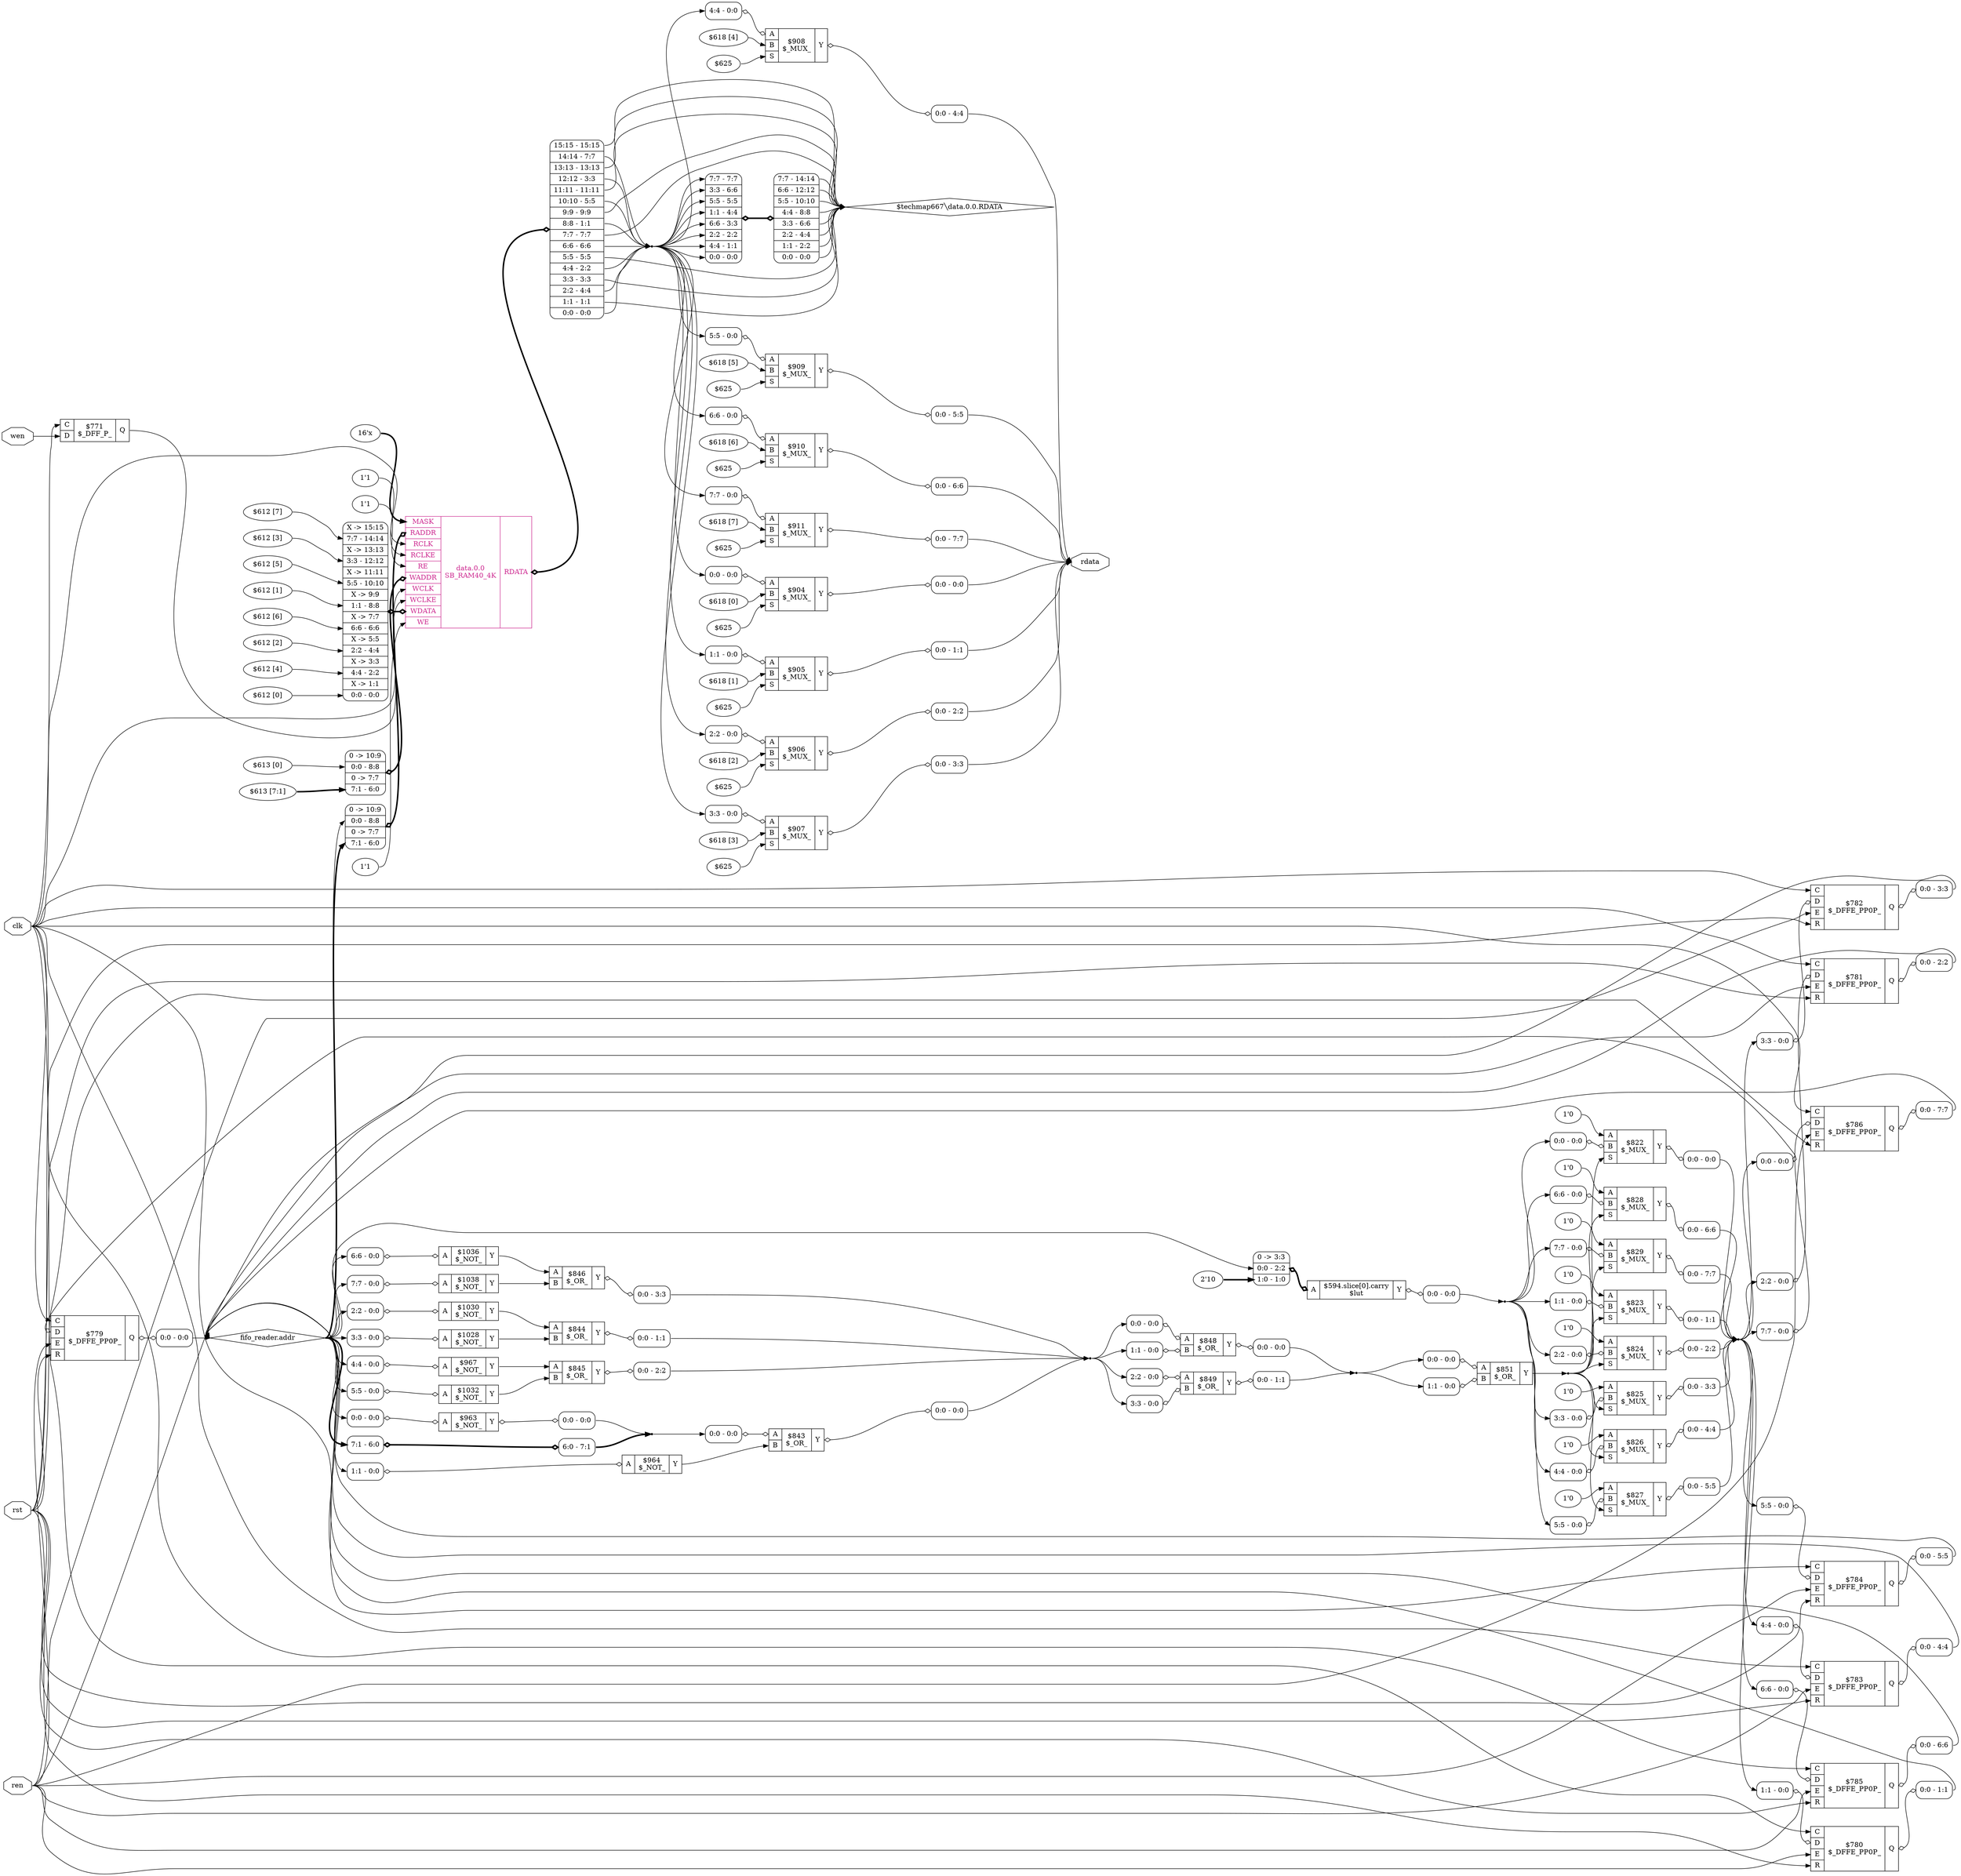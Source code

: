 digraph "fifo" {
rankdir="LR";
remincross=true;
n17 [ shape=octagon, label="clk", color="black", fontcolor="black" ];
n18 [ shape=diamond, label="fifo_reader.addr", color="black", fontcolor="black" ];
n19 [ shape=octagon, label="rdata", color="black", fontcolor="black" ];
n20 [ shape=octagon, label="ren", color="black", fontcolor="black" ];
n21 [ shape=octagon, label="rst", color="black", fontcolor="black" ];
n22 [ shape=octagon, label="wen", color="black", fontcolor="black" ];
v1 [ label="2'10" ];
c25 [ shape=record, label="{{<p23> A}|$594.slice[0].carry\n$lut|{<p24> Y}}",  ];
x0 [ shape=record, style=rounded, label="0 -&gt; 3:3 |<s1> 0:0 - 2:2 |<s0> 1:0 - 1:0 ", color="black", fontcolor="black" ];
x0:e -> c25:p23:w [arrowhead=odiamond, arrowtail=odiamond, dir=both, color="black", fontcolor="black", style="setlinewidth(3)", label=""];
x2 [ shape=record, style=rounded, label="<s0> 0:0 - 0:0 ", color="black", fontcolor="black" ];
c25:p24:e -> x2:w [arrowhead=odiamond, arrowtail=odiamond, dir=both, color="black", fontcolor="black", label=""];
c29 [ shape=record, label="{{<p26> C|<p27> D}|$771\n$_DFF_P_|{<p28> Q}}",  ];
c32 [ shape=record, label="{{<p26> C|<p27> D|<p30> E|<p31> R}|$779\n$_DFFE_PP0P_|{<p28> Q}}",  ];
x3 [ shape=record, style=rounded, label="<s0> 0:0 - 0:0 ", color="black", fontcolor="black" ];
x3:e -> c32:p27:w [arrowhead=odiamond, arrowtail=odiamond, dir=both, color="black", fontcolor="black", label=""];
x4 [ shape=record, style=rounded, label="<s0> 0:0 - 0:0 ", color="black", fontcolor="black" ];
c32:p28:e -> x4:w [arrowhead=odiamond, arrowtail=odiamond, dir=both, color="black", fontcolor="black", label=""];
c33 [ shape=record, label="{{<p26> C|<p27> D|<p30> E|<p31> R}|$780\n$_DFFE_PP0P_|{<p28> Q}}",  ];
x5 [ shape=record, style=rounded, label="<s0> 1:1 - 0:0 ", color="black", fontcolor="black" ];
x5:e -> c33:p27:w [arrowhead=odiamond, arrowtail=odiamond, dir=both, color="black", fontcolor="black", label=""];
x6 [ shape=record, style=rounded, label="<s0> 0:0 - 1:1 ", color="black", fontcolor="black" ];
c33:p28:e -> x6:w [arrowhead=odiamond, arrowtail=odiamond, dir=both, color="black", fontcolor="black", label=""];
c34 [ shape=record, label="{{<p26> C|<p27> D|<p30> E|<p31> R}|$781\n$_DFFE_PP0P_|{<p28> Q}}",  ];
x7 [ shape=record, style=rounded, label="<s0> 2:2 - 0:0 ", color="black", fontcolor="black" ];
x7:e -> c34:p27:w [arrowhead=odiamond, arrowtail=odiamond, dir=both, color="black", fontcolor="black", label=""];
x8 [ shape=record, style=rounded, label="<s0> 0:0 - 2:2 ", color="black", fontcolor="black" ];
c34:p28:e -> x8:w [arrowhead=odiamond, arrowtail=odiamond, dir=both, color="black", fontcolor="black", label=""];
c35 [ shape=record, label="{{<p26> C|<p27> D|<p30> E|<p31> R}|$782\n$_DFFE_PP0P_|{<p28> Q}}",  ];
x9 [ shape=record, style=rounded, label="<s0> 3:3 - 0:0 ", color="black", fontcolor="black" ];
x9:e -> c35:p27:w [arrowhead=odiamond, arrowtail=odiamond, dir=both, color="black", fontcolor="black", label=""];
x10 [ shape=record, style=rounded, label="<s0> 0:0 - 3:3 ", color="black", fontcolor="black" ];
c35:p28:e -> x10:w [arrowhead=odiamond, arrowtail=odiamond, dir=both, color="black", fontcolor="black", label=""];
c36 [ shape=record, label="{{<p26> C|<p27> D|<p30> E|<p31> R}|$783\n$_DFFE_PP0P_|{<p28> Q}}",  ];
x11 [ shape=record, style=rounded, label="<s0> 4:4 - 0:0 ", color="black", fontcolor="black" ];
x11:e -> c36:p27:w [arrowhead=odiamond, arrowtail=odiamond, dir=both, color="black", fontcolor="black", label=""];
x12 [ shape=record, style=rounded, label="<s0> 0:0 - 4:4 ", color="black", fontcolor="black" ];
c36:p28:e -> x12:w [arrowhead=odiamond, arrowtail=odiamond, dir=both, color="black", fontcolor="black", label=""];
c37 [ shape=record, label="{{<p26> C|<p27> D|<p30> E|<p31> R}|$784\n$_DFFE_PP0P_|{<p28> Q}}",  ];
x13 [ shape=record, style=rounded, label="<s0> 5:5 - 0:0 ", color="black", fontcolor="black" ];
x13:e -> c37:p27:w [arrowhead=odiamond, arrowtail=odiamond, dir=both, color="black", fontcolor="black", label=""];
x14 [ shape=record, style=rounded, label="<s0> 0:0 - 5:5 ", color="black", fontcolor="black" ];
c37:p28:e -> x14:w [arrowhead=odiamond, arrowtail=odiamond, dir=both, color="black", fontcolor="black", label=""];
c38 [ shape=record, label="{{<p26> C|<p27> D|<p30> E|<p31> R}|$785\n$_DFFE_PP0P_|{<p28> Q}}",  ];
x15 [ shape=record, style=rounded, label="<s0> 6:6 - 0:0 ", color="black", fontcolor="black" ];
x15:e -> c38:p27:w [arrowhead=odiamond, arrowtail=odiamond, dir=both, color="black", fontcolor="black", label=""];
x16 [ shape=record, style=rounded, label="<s0> 0:0 - 6:6 ", color="black", fontcolor="black" ];
c38:p28:e -> x16:w [arrowhead=odiamond, arrowtail=odiamond, dir=both, color="black", fontcolor="black", label=""];
c39 [ shape=record, label="{{<p26> C|<p27> D|<p30> E|<p31> R}|$786\n$_DFFE_PP0P_|{<p28> Q}}",  ];
x17 [ shape=record, style=rounded, label="<s0> 7:7 - 0:0 ", color="black", fontcolor="black" ];
x17:e -> c39:p27:w [arrowhead=odiamond, arrowtail=odiamond, dir=both, color="black", fontcolor="black", label=""];
x18 [ shape=record, style=rounded, label="<s0> 0:0 - 7:7 ", color="black", fontcolor="black" ];
c39:p28:e -> x18:w [arrowhead=odiamond, arrowtail=odiamond, dir=both, color="black", fontcolor="black", label=""];
c40 [ shape=record, label="{{<p23> A}|$1028\n$_NOT_|{<p24> Y}}",  ];
x19 [ shape=record, style=rounded, label="<s0> 3:3 - 0:0 ", color="black", fontcolor="black" ];
x19:e -> c40:p23:w [arrowhead=odiamond, arrowtail=odiamond, dir=both, color="black", fontcolor="black", label=""];
c41 [ shape=record, label="{{<p23> A}|$1030\n$_NOT_|{<p24> Y}}",  ];
x20 [ shape=record, style=rounded, label="<s0> 2:2 - 0:0 ", color="black", fontcolor="black" ];
x20:e -> c41:p23:w [arrowhead=odiamond, arrowtail=odiamond, dir=both, color="black", fontcolor="black", label=""];
c42 [ shape=record, label="{{<p23> A}|$1032\n$_NOT_|{<p24> Y}}",  ];
x21 [ shape=record, style=rounded, label="<s0> 5:5 - 0:0 ", color="black", fontcolor="black" ];
x21:e -> c42:p23:w [arrowhead=odiamond, arrowtail=odiamond, dir=both, color="black", fontcolor="black", label=""];
c43 [ shape=record, label="{{<p23> A}|$1036\n$_NOT_|{<p24> Y}}",  ];
x22 [ shape=record, style=rounded, label="<s0> 6:6 - 0:0 ", color="black", fontcolor="black" ];
x22:e -> c43:p23:w [arrowhead=odiamond, arrowtail=odiamond, dir=both, color="black", fontcolor="black", label=""];
c44 [ shape=record, label="{{<p23> A}|$1038\n$_NOT_|{<p24> Y}}",  ];
x23 [ shape=record, style=rounded, label="<s0> 7:7 - 0:0 ", color="black", fontcolor="black" ];
x23:e -> c44:p23:w [arrowhead=odiamond, arrowtail=odiamond, dir=both, color="black", fontcolor="black", label=""];
c46 [ shape=record, label="{{<p23> A|<p45> B}|$843\n$_OR_|{<p24> Y}}",  ];
x24 [ shape=record, style=rounded, label="<s0> 0:0 - 0:0 ", color="black", fontcolor="black" ];
x24:e -> c46:p23:w [arrowhead=odiamond, arrowtail=odiamond, dir=both, color="black", fontcolor="black", label=""];
x25 [ shape=record, style=rounded, label="<s0> 0:0 - 0:0 ", color="black", fontcolor="black" ];
c46:p24:e -> x25:w [arrowhead=odiamond, arrowtail=odiamond, dir=both, color="black", fontcolor="black", label=""];
c47 [ shape=record, label="{{<p23> A|<p45> B}|$844\n$_OR_|{<p24> Y}}",  ];
x26 [ shape=record, style=rounded, label="<s0> 0:0 - 1:1 ", color="black", fontcolor="black" ];
c47:p24:e -> x26:w [arrowhead=odiamond, arrowtail=odiamond, dir=both, color="black", fontcolor="black", label=""];
c48 [ shape=record, label="{{<p23> A|<p45> B}|$845\n$_OR_|{<p24> Y}}",  ];
x27 [ shape=record, style=rounded, label="<s0> 0:0 - 2:2 ", color="black", fontcolor="black" ];
c48:p24:e -> x27:w [arrowhead=odiamond, arrowtail=odiamond, dir=both, color="black", fontcolor="black", label=""];
c49 [ shape=record, label="{{<p23> A|<p45> B}|$846\n$_OR_|{<p24> Y}}",  ];
x28 [ shape=record, style=rounded, label="<s0> 0:0 - 3:3 ", color="black", fontcolor="black" ];
c49:p24:e -> x28:w [arrowhead=odiamond, arrowtail=odiamond, dir=both, color="black", fontcolor="black", label=""];
c50 [ shape=record, label="{{<p23> A|<p45> B}|$848\n$_OR_|{<p24> Y}}",  ];
x29 [ shape=record, style=rounded, label="<s0> 0:0 - 0:0 ", color="black", fontcolor="black" ];
x29:e -> c50:p23:w [arrowhead=odiamond, arrowtail=odiamond, dir=both, color="black", fontcolor="black", label=""];
x30 [ shape=record, style=rounded, label="<s0> 1:1 - 0:0 ", color="black", fontcolor="black" ];
x30:e -> c50:p45:w [arrowhead=odiamond, arrowtail=odiamond, dir=both, color="black", fontcolor="black", label=""];
x31 [ shape=record, style=rounded, label="<s0> 0:0 - 0:0 ", color="black", fontcolor="black" ];
c50:p24:e -> x31:w [arrowhead=odiamond, arrowtail=odiamond, dir=both, color="black", fontcolor="black", label=""];
c51 [ shape=record, label="{{<p23> A|<p45> B}|$849\n$_OR_|{<p24> Y}}",  ];
x32 [ shape=record, style=rounded, label="<s0> 2:2 - 0:0 ", color="black", fontcolor="black" ];
x32:e -> c51:p23:w [arrowhead=odiamond, arrowtail=odiamond, dir=both, color="black", fontcolor="black", label=""];
x33 [ shape=record, style=rounded, label="<s0> 3:3 - 0:0 ", color="black", fontcolor="black" ];
x33:e -> c51:p45:w [arrowhead=odiamond, arrowtail=odiamond, dir=both, color="black", fontcolor="black", label=""];
x34 [ shape=record, style=rounded, label="<s0> 0:0 - 1:1 ", color="black", fontcolor="black" ];
c51:p24:e -> x34:w [arrowhead=odiamond, arrowtail=odiamond, dir=both, color="black", fontcolor="black", label=""];
c52 [ shape=record, label="{{<p23> A|<p45> B}|$851\n$_OR_|{<p24> Y}}",  ];
x35 [ shape=record, style=rounded, label="<s0> 0:0 - 0:0 ", color="black", fontcolor="black" ];
x35:e -> c52:p23:w [arrowhead=odiamond, arrowtail=odiamond, dir=both, color="black", fontcolor="black", label=""];
x36 [ shape=record, style=rounded, label="<s0> 1:1 - 0:0 ", color="black", fontcolor="black" ];
x36:e -> c52:p45:w [arrowhead=odiamond, arrowtail=odiamond, dir=both, color="black", fontcolor="black", label=""];
v37 [ label="1'0" ];
c54 [ shape=record, label="{{<p23> A|<p45> B|<p53> S}|$822\n$_MUX_|{<p24> Y}}",  ];
x38 [ shape=record, style=rounded, label="<s0> 0:0 - 0:0 ", color="black", fontcolor="black" ];
x38:e -> c54:p45:w [arrowhead=odiamond, arrowtail=odiamond, dir=both, color="black", fontcolor="black", label=""];
x39 [ shape=record, style=rounded, label="<s0> 0:0 - 0:0 ", color="black", fontcolor="black" ];
c54:p24:e -> x39:w [arrowhead=odiamond, arrowtail=odiamond, dir=both, color="black", fontcolor="black", label=""];
v40 [ label="1'0" ];
c55 [ shape=record, label="{{<p23> A|<p45> B|<p53> S}|$823\n$_MUX_|{<p24> Y}}",  ];
x41 [ shape=record, style=rounded, label="<s0> 1:1 - 0:0 ", color="black", fontcolor="black" ];
x41:e -> c55:p45:w [arrowhead=odiamond, arrowtail=odiamond, dir=both, color="black", fontcolor="black", label=""];
x42 [ shape=record, style=rounded, label="<s0> 0:0 - 1:1 ", color="black", fontcolor="black" ];
c55:p24:e -> x42:w [arrowhead=odiamond, arrowtail=odiamond, dir=both, color="black", fontcolor="black", label=""];
v43 [ label="1'0" ];
c56 [ shape=record, label="{{<p23> A|<p45> B|<p53> S}|$824\n$_MUX_|{<p24> Y}}",  ];
x44 [ shape=record, style=rounded, label="<s0> 2:2 - 0:0 ", color="black", fontcolor="black" ];
x44:e -> c56:p45:w [arrowhead=odiamond, arrowtail=odiamond, dir=both, color="black", fontcolor="black", label=""];
x45 [ shape=record, style=rounded, label="<s0> 0:0 - 2:2 ", color="black", fontcolor="black" ];
c56:p24:e -> x45:w [arrowhead=odiamond, arrowtail=odiamond, dir=both, color="black", fontcolor="black", label=""];
v46 [ label="1'0" ];
c57 [ shape=record, label="{{<p23> A|<p45> B|<p53> S}|$825\n$_MUX_|{<p24> Y}}",  ];
x47 [ shape=record, style=rounded, label="<s0> 3:3 - 0:0 ", color="black", fontcolor="black" ];
x47:e -> c57:p45:w [arrowhead=odiamond, arrowtail=odiamond, dir=both, color="black", fontcolor="black", label=""];
x48 [ shape=record, style=rounded, label="<s0> 0:0 - 3:3 ", color="black", fontcolor="black" ];
c57:p24:e -> x48:w [arrowhead=odiamond, arrowtail=odiamond, dir=both, color="black", fontcolor="black", label=""];
v49 [ label="1'0" ];
c58 [ shape=record, label="{{<p23> A|<p45> B|<p53> S}|$826\n$_MUX_|{<p24> Y}}",  ];
x50 [ shape=record, style=rounded, label="<s0> 4:4 - 0:0 ", color="black", fontcolor="black" ];
x50:e -> c58:p45:w [arrowhead=odiamond, arrowtail=odiamond, dir=both, color="black", fontcolor="black", label=""];
x51 [ shape=record, style=rounded, label="<s0> 0:0 - 4:4 ", color="black", fontcolor="black" ];
c58:p24:e -> x51:w [arrowhead=odiamond, arrowtail=odiamond, dir=both, color="black", fontcolor="black", label=""];
v52 [ label="1'0" ];
c59 [ shape=record, label="{{<p23> A|<p45> B|<p53> S}|$827\n$_MUX_|{<p24> Y}}",  ];
x53 [ shape=record, style=rounded, label="<s0> 5:5 - 0:0 ", color="black", fontcolor="black" ];
x53:e -> c59:p45:w [arrowhead=odiamond, arrowtail=odiamond, dir=both, color="black", fontcolor="black", label=""];
x54 [ shape=record, style=rounded, label="<s0> 0:0 - 5:5 ", color="black", fontcolor="black" ];
c59:p24:e -> x54:w [arrowhead=odiamond, arrowtail=odiamond, dir=both, color="black", fontcolor="black", label=""];
v55 [ label="1'0" ];
c60 [ shape=record, label="{{<p23> A|<p45> B|<p53> S}|$828\n$_MUX_|{<p24> Y}}",  ];
x56 [ shape=record, style=rounded, label="<s0> 6:6 - 0:0 ", color="black", fontcolor="black" ];
x56:e -> c60:p45:w [arrowhead=odiamond, arrowtail=odiamond, dir=both, color="black", fontcolor="black", label=""];
x57 [ shape=record, style=rounded, label="<s0> 0:0 - 6:6 ", color="black", fontcolor="black" ];
c60:p24:e -> x57:w [arrowhead=odiamond, arrowtail=odiamond, dir=both, color="black", fontcolor="black", label=""];
v58 [ label="1'0" ];
c61 [ shape=record, label="{{<p23> A|<p45> B|<p53> S}|$829\n$_MUX_|{<p24> Y}}",  ];
x59 [ shape=record, style=rounded, label="<s0> 7:7 - 0:0 ", color="black", fontcolor="black" ];
x59:e -> c61:p45:w [arrowhead=odiamond, arrowtail=odiamond, dir=both, color="black", fontcolor="black", label=""];
x60 [ shape=record, style=rounded, label="<s0> 0:0 - 7:7 ", color="black", fontcolor="black" ];
c61:p24:e -> x60:w [arrowhead=odiamond, arrowtail=odiamond, dir=both, color="black", fontcolor="black", label=""];
v62 [ label="$618 [0]" ];
v63 [ label="$625" ];
c62 [ shape=record, label="{{<p23> A|<p45> B|<p53> S}|$904\n$_MUX_|{<p24> Y}}",  ];
x61 [ shape=record, style=rounded, label="<s0> 0:0 - 0:0 ", color="black", fontcolor="black" ];
x61:e -> c62:p23:w [arrowhead=odiamond, arrowtail=odiamond, dir=both, color="black", fontcolor="black", label=""];
x64 [ shape=record, style=rounded, label="<s0> 0:0 - 0:0 ", color="black", fontcolor="black" ];
c62:p24:e -> x64:w [arrowhead=odiamond, arrowtail=odiamond, dir=both, color="black", fontcolor="black", label=""];
v66 [ label="$618 [1]" ];
v67 [ label="$625" ];
c63 [ shape=record, label="{{<p23> A|<p45> B|<p53> S}|$905\n$_MUX_|{<p24> Y}}",  ];
x65 [ shape=record, style=rounded, label="<s0> 1:1 - 0:0 ", color="black", fontcolor="black" ];
x65:e -> c63:p23:w [arrowhead=odiamond, arrowtail=odiamond, dir=both, color="black", fontcolor="black", label=""];
x68 [ shape=record, style=rounded, label="<s0> 0:0 - 1:1 ", color="black", fontcolor="black" ];
c63:p24:e -> x68:w [arrowhead=odiamond, arrowtail=odiamond, dir=both, color="black", fontcolor="black", label=""];
v70 [ label="$618 [2]" ];
v71 [ label="$625" ];
c64 [ shape=record, label="{{<p23> A|<p45> B|<p53> S}|$906\n$_MUX_|{<p24> Y}}",  ];
x69 [ shape=record, style=rounded, label="<s0> 2:2 - 0:0 ", color="black", fontcolor="black" ];
x69:e -> c64:p23:w [arrowhead=odiamond, arrowtail=odiamond, dir=both, color="black", fontcolor="black", label=""];
x72 [ shape=record, style=rounded, label="<s0> 0:0 - 2:2 ", color="black", fontcolor="black" ];
c64:p24:e -> x72:w [arrowhead=odiamond, arrowtail=odiamond, dir=both, color="black", fontcolor="black", label=""];
v74 [ label="$618 [3]" ];
v75 [ label="$625" ];
c65 [ shape=record, label="{{<p23> A|<p45> B|<p53> S}|$907\n$_MUX_|{<p24> Y}}",  ];
x73 [ shape=record, style=rounded, label="<s0> 3:3 - 0:0 ", color="black", fontcolor="black" ];
x73:e -> c65:p23:w [arrowhead=odiamond, arrowtail=odiamond, dir=both, color="black", fontcolor="black", label=""];
x76 [ shape=record, style=rounded, label="<s0> 0:0 - 3:3 ", color="black", fontcolor="black" ];
c65:p24:e -> x76:w [arrowhead=odiamond, arrowtail=odiamond, dir=both, color="black", fontcolor="black", label=""];
v78 [ label="$618 [4]" ];
v79 [ label="$625" ];
c66 [ shape=record, label="{{<p23> A|<p45> B|<p53> S}|$908\n$_MUX_|{<p24> Y}}",  ];
x77 [ shape=record, style=rounded, label="<s0> 4:4 - 0:0 ", color="black", fontcolor="black" ];
x77:e -> c66:p23:w [arrowhead=odiamond, arrowtail=odiamond, dir=both, color="black", fontcolor="black", label=""];
x80 [ shape=record, style=rounded, label="<s0> 0:0 - 4:4 ", color="black", fontcolor="black" ];
c66:p24:e -> x80:w [arrowhead=odiamond, arrowtail=odiamond, dir=both, color="black", fontcolor="black", label=""];
v82 [ label="$618 [5]" ];
v83 [ label="$625" ];
c67 [ shape=record, label="{{<p23> A|<p45> B|<p53> S}|$909\n$_MUX_|{<p24> Y}}",  ];
x81 [ shape=record, style=rounded, label="<s0> 5:5 - 0:0 ", color="black", fontcolor="black" ];
x81:e -> c67:p23:w [arrowhead=odiamond, arrowtail=odiamond, dir=both, color="black", fontcolor="black", label=""];
x84 [ shape=record, style=rounded, label="<s0> 0:0 - 5:5 ", color="black", fontcolor="black" ];
c67:p24:e -> x84:w [arrowhead=odiamond, arrowtail=odiamond, dir=both, color="black", fontcolor="black", label=""];
v86 [ label="$618 [6]" ];
v87 [ label="$625" ];
c68 [ shape=record, label="{{<p23> A|<p45> B|<p53> S}|$910\n$_MUX_|{<p24> Y}}",  ];
x85 [ shape=record, style=rounded, label="<s0> 6:6 - 0:0 ", color="black", fontcolor="black" ];
x85:e -> c68:p23:w [arrowhead=odiamond, arrowtail=odiamond, dir=both, color="black", fontcolor="black", label=""];
x88 [ shape=record, style=rounded, label="<s0> 0:0 - 6:6 ", color="black", fontcolor="black" ];
c68:p24:e -> x88:w [arrowhead=odiamond, arrowtail=odiamond, dir=both, color="black", fontcolor="black", label=""];
v90 [ label="$618 [7]" ];
v91 [ label="$625" ];
c69 [ shape=record, label="{{<p23> A|<p45> B|<p53> S}|$911\n$_MUX_|{<p24> Y}}",  ];
x89 [ shape=record, style=rounded, label="<s0> 7:7 - 0:0 ", color="black", fontcolor="black" ];
x89:e -> c69:p23:w [arrowhead=odiamond, arrowtail=odiamond, dir=both, color="black", fontcolor="black", label=""];
x92 [ shape=record, style=rounded, label="<s0> 0:0 - 7:7 ", color="black", fontcolor="black" ];
c69:p24:e -> x92:w [arrowhead=odiamond, arrowtail=odiamond, dir=both, color="black", fontcolor="black", label=""];
c70 [ shape=record, label="{{<p23> A}|$963\n$_NOT_|{<p24> Y}}",  ];
x93 [ shape=record, style=rounded, label="<s0> 0:0 - 0:0 ", color="black", fontcolor="black" ];
x93:e -> c70:p23:w [arrowhead=odiamond, arrowtail=odiamond, dir=both, color="black", fontcolor="black", label=""];
x94 [ shape=record, style=rounded, label="<s0> 0:0 - 0:0 ", color="black", fontcolor="black" ];
c70:p24:e -> x94:w [arrowhead=odiamond, arrowtail=odiamond, dir=both, color="black", fontcolor="black", label=""];
c71 [ shape=record, label="{{<p23> A}|$964\n$_NOT_|{<p24> Y}}",  ];
x95 [ shape=record, style=rounded, label="<s0> 1:1 - 0:0 ", color="black", fontcolor="black" ];
x95:e -> c71:p23:w [arrowhead=odiamond, arrowtail=odiamond, dir=both, color="black", fontcolor="black", label=""];
c72 [ shape=record, label="{{<p23> A}|$967\n$_NOT_|{<p24> Y}}",  ];
x96 [ shape=record, style=rounded, label="<s0> 4:4 - 0:0 ", color="black", fontcolor="black" ];
x96:e -> c72:p23:w [arrowhead=odiamond, arrowtail=odiamond, dir=both, color="black", fontcolor="black", label=""];
v97 [ label="16'x" ];
v99 [ label="1'1" ];
v101 [ label="1'1" ];
v103 [ label="$613 [0]" ];
v104 [ label="$613 [7:1]" ];
v106 [ label="$612 [7]" ];
v107 [ label="$612 [3]" ];
v108 [ label="$612 [5]" ];
v109 [ label="$612 [1]" ];
v110 [ label="$612 [6]" ];
v111 [ label="$612 [2]" ];
v112 [ label="$612 [4]" ];
v113 [ label="$612 [0]" ];
v114 [ label="1'1" ];
c84 [ shape=record, label="{{<p73> MASK|<p74> RADDR|<p75> RCLK|<p76> RCLKE|<p77> RE|<p78> WADDR|<p79> WCLK|<p80> WCLKE|<p81> WDATA|<p82> WE}|data.0.0\nSB_RAM40_4K|{<p83> RDATA}}", color="maroon3", fontcolor="maroon3" ];
x98 [ shape=record, style=rounded, label="0 -&gt; 10:9 |<s2> 0:0 - 8:8 |0 -&gt; 7:7 |<s0> 7:1 - 6:0 ", color="black", fontcolor="black" ];
x98:e -> c84:p74:w [arrowhead=odiamond, arrowtail=odiamond, dir=both, color="black", fontcolor="black", style="setlinewidth(3)", label=""];
x100 [ shape=record, style=rounded, label="<s15> 15:15 - 15:15 |<s14> 14:14 - 7:7 |<s13> 13:13 - 13:13 |<s12> 12:12 - 3:3 |<s11> 11:11 - 11:11 |<s10> 10:10 - 5:5 |<s9> 9:9 - 9:9 |<s8> 8:8 - 1:1 |<s7> 7:7 - 7:7 |<s6> 6:6 - 6:6 |<s5> 5:5 - 5:5 |<s4> 4:4 - 2:2 |<s3> 3:3 - 3:3 |<s2> 2:2 - 4:4 |<s1> 1:1 - 1:1 |<s0> 0:0 - 0:0 ", color="black", fontcolor="black" ];
c84:p83:e -> x100:w [arrowhead=odiamond, arrowtail=odiamond, dir=both, color="black", fontcolor="black", style="setlinewidth(3)", label=""];
x102 [ shape=record, style=rounded, label="0 -&gt; 10:9 |<s2> 0:0 - 8:8 |0 -&gt; 7:7 |<s0> 7:1 - 6:0 ", color="black", fontcolor="black" ];
x102:e -> c84:p78:w [arrowhead=odiamond, arrowtail=odiamond, dir=both, color="black", fontcolor="black", style="setlinewidth(3)", label=""];
x105 [ shape=record, style=rounded, label="X -&gt; 15:15 |<s14> 7:7 - 14:14 |X -&gt; 13:13 |<s12> 3:3 - 12:12 |X -&gt; 11:11 |<s10> 5:5 - 10:10 |X -&gt; 9:9 |<s8> 1:1 - 8:8 |X -&gt; 7:7 |<s6> 6:6 - 6:6 |X -&gt; 5:5 |<s4> 2:2 - 4:4 |X -&gt; 3:3 |<s2> 4:4 - 2:2 |X -&gt; 1:1 |<s0> 0:0 - 0:0 ", color="black", fontcolor="black" ];
x105:e -> c84:p81:w [arrowhead=odiamond, arrowtail=odiamond, dir=both, color="black", fontcolor="black", style="setlinewidth(3)", label=""];
x115 [ shape=record, style=rounded, label="<s0> 7:1 - 6:0 ", color="black", fontcolor="black" ];
x116 [ shape=record, style=rounded, label="<s0> 6:0 - 7:1 ", color="black", fontcolor="black" ];
x115:e -> x116:w [arrowhead=odiamond, arrowtail=odiamond, dir=both, color="black", fontcolor="black", style="setlinewidth(3)", label=""];
x117 [ shape=record, style=rounded, label="<s7> 7:7 - 7:7 |<s6> 3:3 - 6:6 |<s5> 5:5 - 5:5 |<s4> 1:1 - 4:4 |<s3> 6:6 - 3:3 |<s2> 2:2 - 2:2 |<s1> 4:4 - 1:1 |<s0> 0:0 - 0:0 ", color="black", fontcolor="black" ];
x118 [ shape=record, style=rounded, label="<s7> 7:7 - 14:14 |<s6> 6:6 - 12:12 |<s5> 5:5 - 10:10 |<s4> 4:4 - 8:8 |<s3> 3:3 - 6:6 |<s2> 2:2 - 4:4 |<s1> 1:1 - 2:2 |<s0> 0:0 - 0:0 ", color="black", fontcolor="black" ];
x117:e -> x118:w [arrowhead=odiamond, arrowtail=odiamond, dir=both, color="black", fontcolor="black", style="setlinewidth(3)", label=""];
n1 [ shape=point ];
x116:s0:e -> n1:w [color="black", fontcolor="black", style="setlinewidth(3)", label=""];
x94:s0:e -> n1:w [color="black", fontcolor="black", label=""];
n1:e -> x24:s0:w [color="black", fontcolor="black", label=""];
c43:p24:e -> c49:p23:w [color="black", fontcolor="black", label=""];
c44:p24:e -> c49:p45:w [color="black", fontcolor="black", label=""];
n12 [ shape=point ];
x25:s0:e -> n12:w [color="black", fontcolor="black", label=""];
x26:s0:e -> n12:w [color="black", fontcolor="black", label=""];
x27:s0:e -> n12:w [color="black", fontcolor="black", label=""];
x28:s0:e -> n12:w [color="black", fontcolor="black", label=""];
n12:e -> x29:s0:w [color="black", fontcolor="black", label=""];
n12:e -> x30:s0:w [color="black", fontcolor="black", label=""];
n12:e -> x32:s0:w [color="black", fontcolor="black", label=""];
n12:e -> x33:s0:w [color="black", fontcolor="black", label=""];
n13 [ shape=point ];
x31:s0:e -> n13:w [color="black", fontcolor="black", label=""];
x34:s0:e -> n13:w [color="black", fontcolor="black", label=""];
n13:e -> x35:s0:w [color="black", fontcolor="black", label=""];
n13:e -> x36:s0:w [color="black", fontcolor="black", label=""];
n14 [ shape=point ];
c52:p24:e -> n14:w [color="black", fontcolor="black", label=""];
n14:e -> c54:p53:w [color="black", fontcolor="black", label=""];
n14:e -> c55:p53:w [color="black", fontcolor="black", label=""];
n14:e -> c56:p53:w [color="black", fontcolor="black", label=""];
n14:e -> c57:p53:w [color="black", fontcolor="black", label=""];
n14:e -> c58:p53:w [color="black", fontcolor="black", label=""];
n14:e -> c59:p53:w [color="black", fontcolor="black", label=""];
n14:e -> c60:p53:w [color="black", fontcolor="black", label=""];
n14:e -> c61:p53:w [color="black", fontcolor="black", label=""];
n15 [ shape=point ];
x39:s0:e -> n15:w [color="black", fontcolor="black", label=""];
x42:s0:e -> n15:w [color="black", fontcolor="black", label=""];
x45:s0:e -> n15:w [color="black", fontcolor="black", label=""];
x48:s0:e -> n15:w [color="black", fontcolor="black", label=""];
x51:s0:e -> n15:w [color="black", fontcolor="black", label=""];
x54:s0:e -> n15:w [color="black", fontcolor="black", label=""];
x57:s0:e -> n15:w [color="black", fontcolor="black", label=""];
x60:s0:e -> n15:w [color="black", fontcolor="black", label=""];
n15:e -> x11:s0:w [color="black", fontcolor="black", label=""];
n15:e -> x13:s0:w [color="black", fontcolor="black", label=""];
n15:e -> x15:s0:w [color="black", fontcolor="black", label=""];
n15:e -> x17:s0:w [color="black", fontcolor="black", label=""];
n15:e -> x3:s0:w [color="black", fontcolor="black", label=""];
n15:e -> x5:s0:w [color="black", fontcolor="black", label=""];
n15:e -> x7:s0:w [color="black", fontcolor="black", label=""];
n15:e -> x9:s0:w [color="black", fontcolor="black", label=""];
n16 [ shape=diamond, label="$techmap667&#9586;data.0.0.RDATA" ];
x100:s1:e -> n16:w [color="black", fontcolor="black", label=""];
x100:s11:e -> n16:w [color="black", fontcolor="black", label=""];
x100:s13:e -> n16:w [color="black", fontcolor="black", label=""];
x100:s15:e -> n16:w [color="black", fontcolor="black", label=""];
x100:s3:e -> n16:w [color="black", fontcolor="black", label=""];
x100:s5:e -> n16:w [color="black", fontcolor="black", label=""];
x100:s7:e -> n16:w [color="black", fontcolor="black", label=""];
x100:s9:e -> n16:w [color="black", fontcolor="black", label=""];
x118:s0:e -> n16:w [color="black", fontcolor="black", label=""];
x118:s1:e -> n16:w [color="black", fontcolor="black", label=""];
x118:s2:e -> n16:w [color="black", fontcolor="black", label=""];
x118:s3:e -> n16:w [color="black", fontcolor="black", label=""];
x118:s4:e -> n16:w [color="black", fontcolor="black", label=""];
x118:s5:e -> n16:w [color="black", fontcolor="black", label=""];
x118:s6:e -> n16:w [color="black", fontcolor="black", label=""];
x118:s7:e -> n16:w [color="black", fontcolor="black", label=""];
n17:e -> c29:p26:w [color="black", fontcolor="black", label=""];
n17:e -> c32:p26:w [color="black", fontcolor="black", label=""];
n17:e -> c33:p26:w [color="black", fontcolor="black", label=""];
n17:e -> c34:p26:w [color="black", fontcolor="black", label=""];
n17:e -> c35:p26:w [color="black", fontcolor="black", label=""];
n17:e -> c36:p26:w [color="black", fontcolor="black", label=""];
n17:e -> c37:p26:w [color="black", fontcolor="black", label=""];
n17:e -> c38:p26:w [color="black", fontcolor="black", label=""];
n17:e -> c39:p26:w [color="black", fontcolor="black", label=""];
n17:e -> c84:p75:w [color="black", fontcolor="black", label=""];
n17:e -> c84:p79:w [color="black", fontcolor="black", label=""];
x10:s0:e -> n18:w [color="black", fontcolor="black", label=""];
x12:s0:e -> n18:w [color="black", fontcolor="black", label=""];
x14:s0:e -> n18:w [color="black", fontcolor="black", label=""];
x16:s0:e -> n18:w [color="black", fontcolor="black", label=""];
x18:s0:e -> n18:w [color="black", fontcolor="black", label=""];
x4:s0:e -> n18:w [color="black", fontcolor="black", label=""];
x6:s0:e -> n18:w [color="black", fontcolor="black", label=""];
x8:s0:e -> n18:w [color="black", fontcolor="black", label=""];
n18:e -> x0:s1:w [color="black", fontcolor="black", label=""];
n18:e -> x115:s0:w [color="black", fontcolor="black", style="setlinewidth(3)", label=""];
n18:e -> x19:s0:w [color="black", fontcolor="black", label=""];
n18:e -> x20:s0:w [color="black", fontcolor="black", label=""];
n18:e -> x21:s0:w [color="black", fontcolor="black", label=""];
n18:e -> x22:s0:w [color="black", fontcolor="black", label=""];
n18:e -> x23:s0:w [color="black", fontcolor="black", label=""];
n18:e -> x93:s0:w [color="black", fontcolor="black", label=""];
n18:e -> x95:s0:w [color="black", fontcolor="black", label=""];
n18:e -> x96:s0:w [color="black", fontcolor="black", label=""];
n18:e -> x98:s0:w [color="black", fontcolor="black", style="setlinewidth(3)", label=""];
n18:e -> x98:s2:w [color="black", fontcolor="black", label=""];
x64:s0:e -> n19:w [color="black", fontcolor="black", label=""];
x68:s0:e -> n19:w [color="black", fontcolor="black", label=""];
x72:s0:e -> n19:w [color="black", fontcolor="black", label=""];
x76:s0:e -> n19:w [color="black", fontcolor="black", label=""];
x80:s0:e -> n19:w [color="black", fontcolor="black", label=""];
x84:s0:e -> n19:w [color="black", fontcolor="black", label=""];
x88:s0:e -> n19:w [color="black", fontcolor="black", label=""];
x92:s0:e -> n19:w [color="black", fontcolor="black", label=""];
n2 [ shape=point ];
x2:s0:e -> n2:w [color="black", fontcolor="black", label=""];
n2:e -> x38:s0:w [color="black", fontcolor="black", label=""];
n2:e -> x41:s0:w [color="black", fontcolor="black", label=""];
n2:e -> x44:s0:w [color="black", fontcolor="black", label=""];
n2:e -> x47:s0:w [color="black", fontcolor="black", label=""];
n2:e -> x50:s0:w [color="black", fontcolor="black", label=""];
n2:e -> x53:s0:w [color="black", fontcolor="black", label=""];
n2:e -> x56:s0:w [color="black", fontcolor="black", label=""];
n2:e -> x59:s0:w [color="black", fontcolor="black", label=""];
n20:e -> c32:p30:w [color="black", fontcolor="black", label=""];
n20:e -> c33:p30:w [color="black", fontcolor="black", label=""];
n20:e -> c34:p30:w [color="black", fontcolor="black", label=""];
n20:e -> c35:p30:w [color="black", fontcolor="black", label=""];
n20:e -> c36:p30:w [color="black", fontcolor="black", label=""];
n20:e -> c37:p30:w [color="black", fontcolor="black", label=""];
n20:e -> c38:p30:w [color="black", fontcolor="black", label=""];
n20:e -> c39:p30:w [color="black", fontcolor="black", label=""];
n21:e -> c32:p31:w [color="black", fontcolor="black", label=""];
n21:e -> c33:p31:w [color="black", fontcolor="black", label=""];
n21:e -> c34:p31:w [color="black", fontcolor="black", label=""];
n21:e -> c35:p31:w [color="black", fontcolor="black", label=""];
n21:e -> c36:p31:w [color="black", fontcolor="black", label=""];
n21:e -> c37:p31:w [color="black", fontcolor="black", label=""];
n21:e -> c38:p31:w [color="black", fontcolor="black", label=""];
n21:e -> c39:p31:w [color="black", fontcolor="black", label=""];
n22:e -> c29:p27:w [color="black", fontcolor="black", label=""];
n3 [ shape=point ];
x100:s0:e -> n3:w [color="black", fontcolor="black", label=""];
x100:s10:e -> n3:w [color="black", fontcolor="black", label=""];
x100:s12:e -> n3:w [color="black", fontcolor="black", label=""];
x100:s14:e -> n3:w [color="black", fontcolor="black", label=""];
x100:s2:e -> n3:w [color="black", fontcolor="black", label=""];
x100:s4:e -> n3:w [color="black", fontcolor="black", label=""];
x100:s6:e -> n3:w [color="black", fontcolor="black", label=""];
x100:s8:e -> n3:w [color="black", fontcolor="black", label=""];
n3:e -> x117:s0:w [color="black", fontcolor="black", label=""];
n3:e -> x117:s1:w [color="black", fontcolor="black", label=""];
n3:e -> x117:s2:w [color="black", fontcolor="black", label=""];
n3:e -> x117:s3:w [color="black", fontcolor="black", label=""];
n3:e -> x117:s4:w [color="black", fontcolor="black", label=""];
n3:e -> x117:s5:w [color="black", fontcolor="black", label=""];
n3:e -> x117:s6:w [color="black", fontcolor="black", label=""];
n3:e -> x117:s7:w [color="black", fontcolor="black", label=""];
n3:e -> x61:s0:w [color="black", fontcolor="black", label=""];
n3:e -> x65:s0:w [color="black", fontcolor="black", label=""];
n3:e -> x69:s0:w [color="black", fontcolor="black", label=""];
n3:e -> x73:s0:w [color="black", fontcolor="black", label=""];
n3:e -> x77:s0:w [color="black", fontcolor="black", label=""];
n3:e -> x81:s0:w [color="black", fontcolor="black", label=""];
n3:e -> x85:s0:w [color="black", fontcolor="black", label=""];
n3:e -> x89:s0:w [color="black", fontcolor="black", label=""];
c29:p28:e -> c84:p80:w [color="black", fontcolor="black", label=""];
c71:p24:e -> c46:p45:w [color="black", fontcolor="black", label=""];
c40:p24:e -> c47:p45:w [color="black", fontcolor="black", label=""];
c41:p24:e -> c47:p23:w [color="black", fontcolor="black", label=""];
c42:p24:e -> c48:p45:w [color="black", fontcolor="black", label=""];
c72:p24:e -> c48:p23:w [color="black", fontcolor="black", label=""];
v1:e -> x0:s0:w [color="black", fontcolor="black", style="setlinewidth(3)", label=""];
v101:e -> c84:p77:w [color="black", fontcolor="black", label=""];
v103:e -> x102:s2:w [color="black", fontcolor="black", label=""];
v104:e -> x102:s0:w [color="black", fontcolor="black", style="setlinewidth(3)", label=""];
v106:e -> x105:s14:w [color="black", fontcolor="black", label=""];
v107:e -> x105:s12:w [color="black", fontcolor="black", label=""];
v108:e -> x105:s10:w [color="black", fontcolor="black", label=""];
v109:e -> x105:s8:w [color="black", fontcolor="black", label=""];
v110:e -> x105:s6:w [color="black", fontcolor="black", label=""];
v111:e -> x105:s4:w [color="black", fontcolor="black", label=""];
v112:e -> x105:s2:w [color="black", fontcolor="black", label=""];
v113:e -> x105:s0:w [color="black", fontcolor="black", label=""];
v114:e -> c84:p82:w [color="black", fontcolor="black", label=""];
v37:e -> c54:p23:w [color="black", fontcolor="black", label=""];
v40:e -> c55:p23:w [color="black", fontcolor="black", label=""];
v43:e -> c56:p23:w [color="black", fontcolor="black", label=""];
v46:e -> c57:p23:w [color="black", fontcolor="black", label=""];
v49:e -> c58:p23:w [color="black", fontcolor="black", label=""];
v52:e -> c59:p23:w [color="black", fontcolor="black", label=""];
v55:e -> c60:p23:w [color="black", fontcolor="black", label=""];
v58:e -> c61:p23:w [color="black", fontcolor="black", label=""];
v62:e -> c62:p45:w [color="black", fontcolor="black", label=""];
v63:e -> c62:p53:w [color="black", fontcolor="black", label=""];
v66:e -> c63:p45:w [color="black", fontcolor="black", label=""];
v67:e -> c63:p53:w [color="black", fontcolor="black", label=""];
v70:e -> c64:p45:w [color="black", fontcolor="black", label=""];
v71:e -> c64:p53:w [color="black", fontcolor="black", label=""];
v74:e -> c65:p45:w [color="black", fontcolor="black", label=""];
v75:e -> c65:p53:w [color="black", fontcolor="black", label=""];
v78:e -> c66:p45:w [color="black", fontcolor="black", label=""];
v79:e -> c66:p53:w [color="black", fontcolor="black", label=""];
v82:e -> c67:p45:w [color="black", fontcolor="black", label=""];
v83:e -> c67:p53:w [color="black", fontcolor="black", label=""];
v86:e -> c68:p45:w [color="black", fontcolor="black", label=""];
v87:e -> c68:p53:w [color="black", fontcolor="black", label=""];
v90:e -> c69:p45:w [color="black", fontcolor="black", label=""];
v91:e -> c69:p53:w [color="black", fontcolor="black", label=""];
v97:e -> c84:p73:w [color="black", fontcolor="black", style="setlinewidth(3)", label=""];
v99:e -> c84:p76:w [color="black", fontcolor="black", label=""];
}
